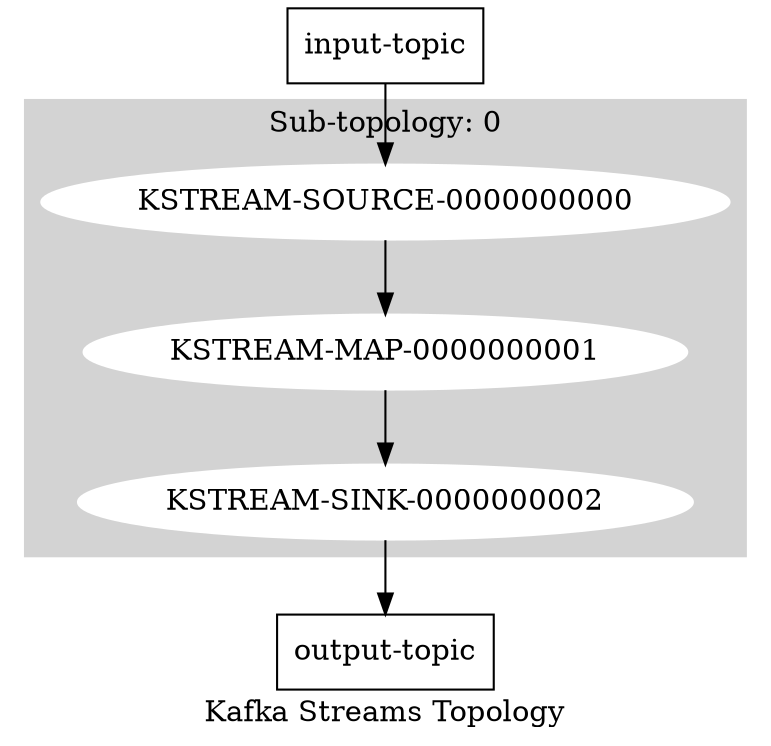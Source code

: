 digraph G {
    label = "Kafka Streams Topology"
    subgraph cluster_0 {
        label="Sub-topology: 0";
        style=filled;
        color=lightgrey;
        node [style=filled,color=white];

        "KSTREAM-SOURCE-0000000000" -> "KSTREAM-MAP-0000000001";
        "KSTREAM-MAP-0000000001" -> "KSTREAM-SINK-0000000002";
    }

    "input-topic" -> "KSTREAM-SOURCE-0000000000";
    "KSTREAM-SINK-0000000002" -> "output-topic";
    "input-topic" [shape=rect];
    "output-topic" [shape=rect];
}